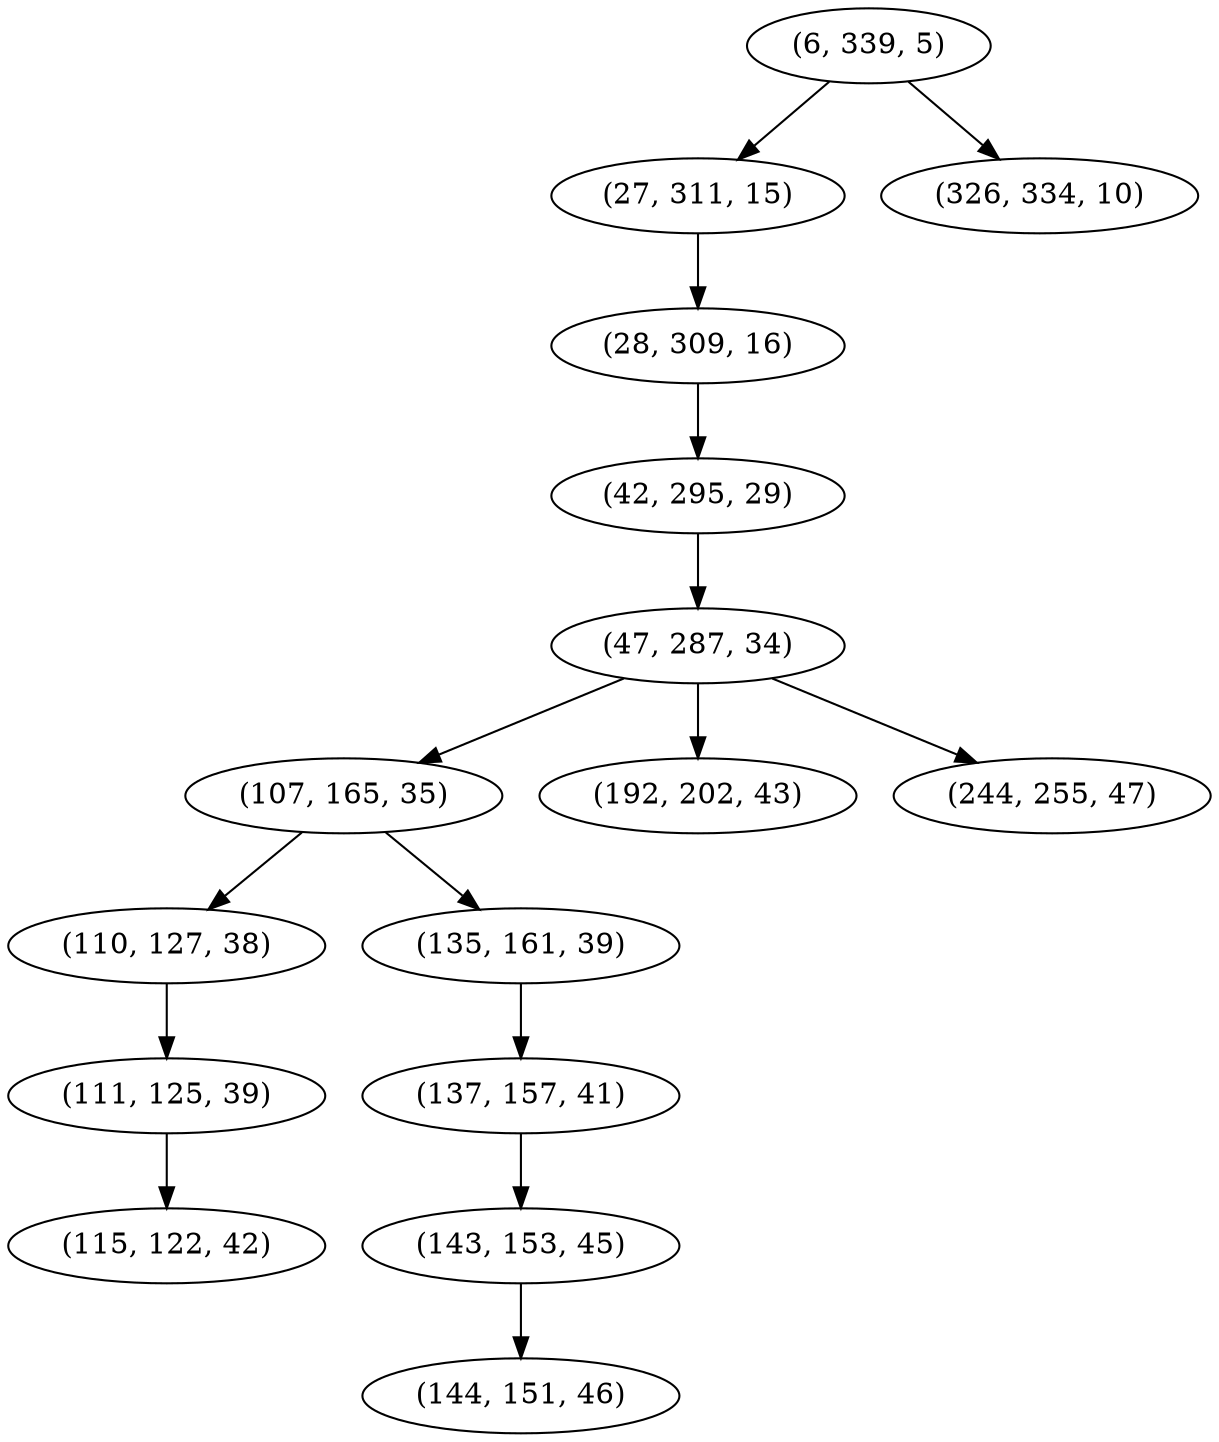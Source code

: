 digraph tree {
    "(6, 339, 5)";
    "(27, 311, 15)";
    "(28, 309, 16)";
    "(42, 295, 29)";
    "(47, 287, 34)";
    "(107, 165, 35)";
    "(110, 127, 38)";
    "(111, 125, 39)";
    "(115, 122, 42)";
    "(135, 161, 39)";
    "(137, 157, 41)";
    "(143, 153, 45)";
    "(144, 151, 46)";
    "(192, 202, 43)";
    "(244, 255, 47)";
    "(326, 334, 10)";
    "(6, 339, 5)" -> "(27, 311, 15)";
    "(6, 339, 5)" -> "(326, 334, 10)";
    "(27, 311, 15)" -> "(28, 309, 16)";
    "(28, 309, 16)" -> "(42, 295, 29)";
    "(42, 295, 29)" -> "(47, 287, 34)";
    "(47, 287, 34)" -> "(107, 165, 35)";
    "(47, 287, 34)" -> "(192, 202, 43)";
    "(47, 287, 34)" -> "(244, 255, 47)";
    "(107, 165, 35)" -> "(110, 127, 38)";
    "(107, 165, 35)" -> "(135, 161, 39)";
    "(110, 127, 38)" -> "(111, 125, 39)";
    "(111, 125, 39)" -> "(115, 122, 42)";
    "(135, 161, 39)" -> "(137, 157, 41)";
    "(137, 157, 41)" -> "(143, 153, 45)";
    "(143, 153, 45)" -> "(144, 151, 46)";
}
